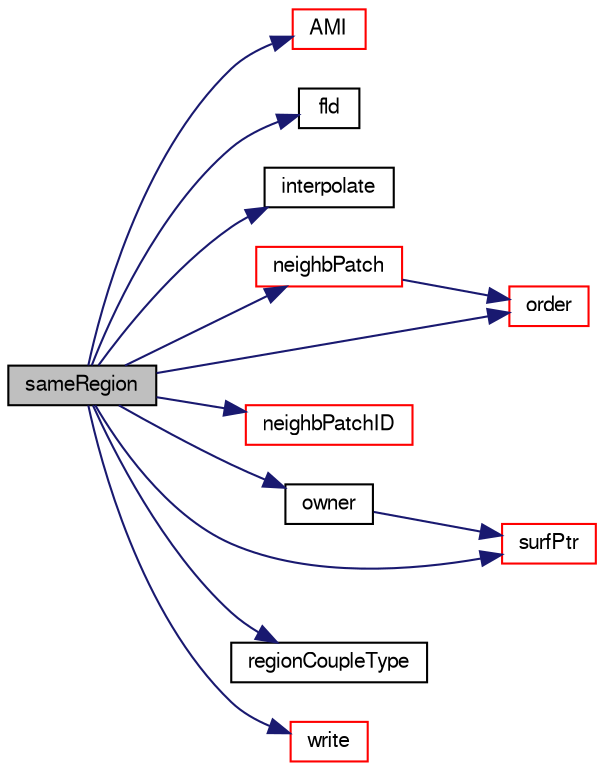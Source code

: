 digraph "sameRegion"
{
  bgcolor="transparent";
  edge [fontname="FreeSans",fontsize="10",labelfontname="FreeSans",labelfontsize="10"];
  node [fontname="FreeSans",fontsize="10",shape=record];
  rankdir="LR";
  Node54 [label="sameRegion",height=0.2,width=0.4,color="black", fillcolor="grey75", style="filled", fontcolor="black"];
  Node54 -> Node55 [color="midnightblue",fontsize="10",style="solid",fontname="FreeSans"];
  Node55 [label="AMI",height=0.2,width=0.4,color="red",URL="$a25182.html#a7e811c50d8adcb4bdb7302cd59c51cc1",tooltip="Return a reference to the AMI interpolator. "];
  Node54 -> Node99 [color="midnightblue",fontsize="10",style="solid",fontname="FreeSans"];
  Node99 [label="fld",height=0.2,width=0.4,color="black",URL="$a18899.html#a378472d1f8b33eeefbda63a947476c8c"];
  Node54 -> Node100 [color="midnightblue",fontsize="10",style="solid",fontname="FreeSans"];
  Node100 [label="interpolate",height=0.2,width=0.4,color="black",URL="$a25182.html#a05f9da785fabd880c4a17a02b2365cb9",tooltip="Interpolate field. "];
  Node54 -> Node101 [color="midnightblue",fontsize="10",style="solid",fontname="FreeSans"];
  Node101 [label="neighbPatch",height=0.2,width=0.4,color="red",URL="$a25182.html#ab784732583dec0d0eb28b94c73330cc2",tooltip="Return a reference to the neighbour patch. "];
  Node101 -> Node238 [color="midnightblue",fontsize="10",style="solid",fontname="FreeSans"];
  Node238 [label="order",height=0.2,width=0.4,color="red",URL="$a25182.html#aa9533329384a73e819a040bcde1b4b3d",tooltip="Return new ordering for primitivePatch. "];
  Node54 -> Node239 [color="midnightblue",fontsize="10",style="solid",fontname="FreeSans"];
  Node239 [label="neighbPatchID",height=0.2,width=0.4,color="red",URL="$a25182.html#afc2149e80f0785ace675c205b80eb6bc",tooltip="Neighbour patch ID. "];
  Node54 -> Node238 [color="midnightblue",fontsize="10",style="solid",fontname="FreeSans"];
  Node54 -> Node241 [color="midnightblue",fontsize="10",style="solid",fontname="FreeSans"];
  Node241 [label="owner",height=0.2,width=0.4,color="black",URL="$a25182.html#a21dcffdf27811a03e0d7ef231bf18c28",tooltip="Does this side own the patch? "];
  Node241 -> Node242 [color="midnightblue",fontsize="10",style="solid",fontname="FreeSans"];
  Node242 [label="surfPtr",height=0.2,width=0.4,color="red",URL="$a25182.html#a9f816d46870e7842532ae562aa6ff1d6",tooltip="Return a reference to the projection surface. "];
  Node54 -> Node246 [color="midnightblue",fontsize="10",style="solid",fontname="FreeSans"];
  Node246 [label="regionCoupleType",height=0.2,width=0.4,color="black",URL="$a25182.html#ace0e0e96cb912de97b6bb8ef19066af5",tooltip="Return the type. "];
  Node54 -> Node242 [color="midnightblue",fontsize="10",style="solid",fontname="FreeSans"];
  Node54 -> Node247 [color="midnightblue",fontsize="10",style="solid",fontname="FreeSans"];
  Node247 [label="write",height=0.2,width=0.4,color="red",URL="$a25182.html#a293fdfec8bdfbd5c3913ab4c9f3454ff",tooltip="Write the polyPatch data as a dictionary. "];
}
